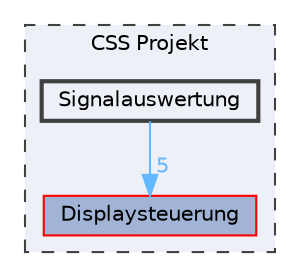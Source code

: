 digraph "C:/Users/GRAUMKLI/Desktop/Studienarbeit 2/CSS Projekt/Signalauswertung"
{
 // LATEX_PDF_SIZE
  bgcolor="transparent";
  edge [fontname=Helvetica,fontsize=10,labelfontname=Helvetica,labelfontsize=10];
  node [fontname=Helvetica,fontsize=10,shape=box,height=0.2,width=0.4];
  compound=true
  subgraph clusterdir_ca7a1b77cfd2673c4424c3db2161a503 {
    graph [ bgcolor="#edf0f7", pencolor="grey25", label="CSS Projekt", fontname=Helvetica,fontsize=10 style="filled,dashed", URL="dir_ca7a1b77cfd2673c4424c3db2161a503.html",tooltip=""]
  dir_85b1001e7d47172fd15624e824859051 [label="Displaysteuerung", fillcolor="#a2b4d6", color="red", style="filled", URL="dir_85b1001e7d47172fd15624e824859051.html",tooltip=""];
  dir_e40793d72b4f54c5301800e9835537c6 [label="Signalauswertung", fillcolor="#edf0f7", color="grey25", style="filled,bold", URL="dir_e40793d72b4f54c5301800e9835537c6.html",tooltip=""];
  }
  dir_e40793d72b4f54c5301800e9835537c6->dir_85b1001e7d47172fd15624e824859051 [headlabel="5", labeldistance=1.5 headhref="dir_000009_000005.html" color="steelblue1" fontcolor="steelblue1"];
}
